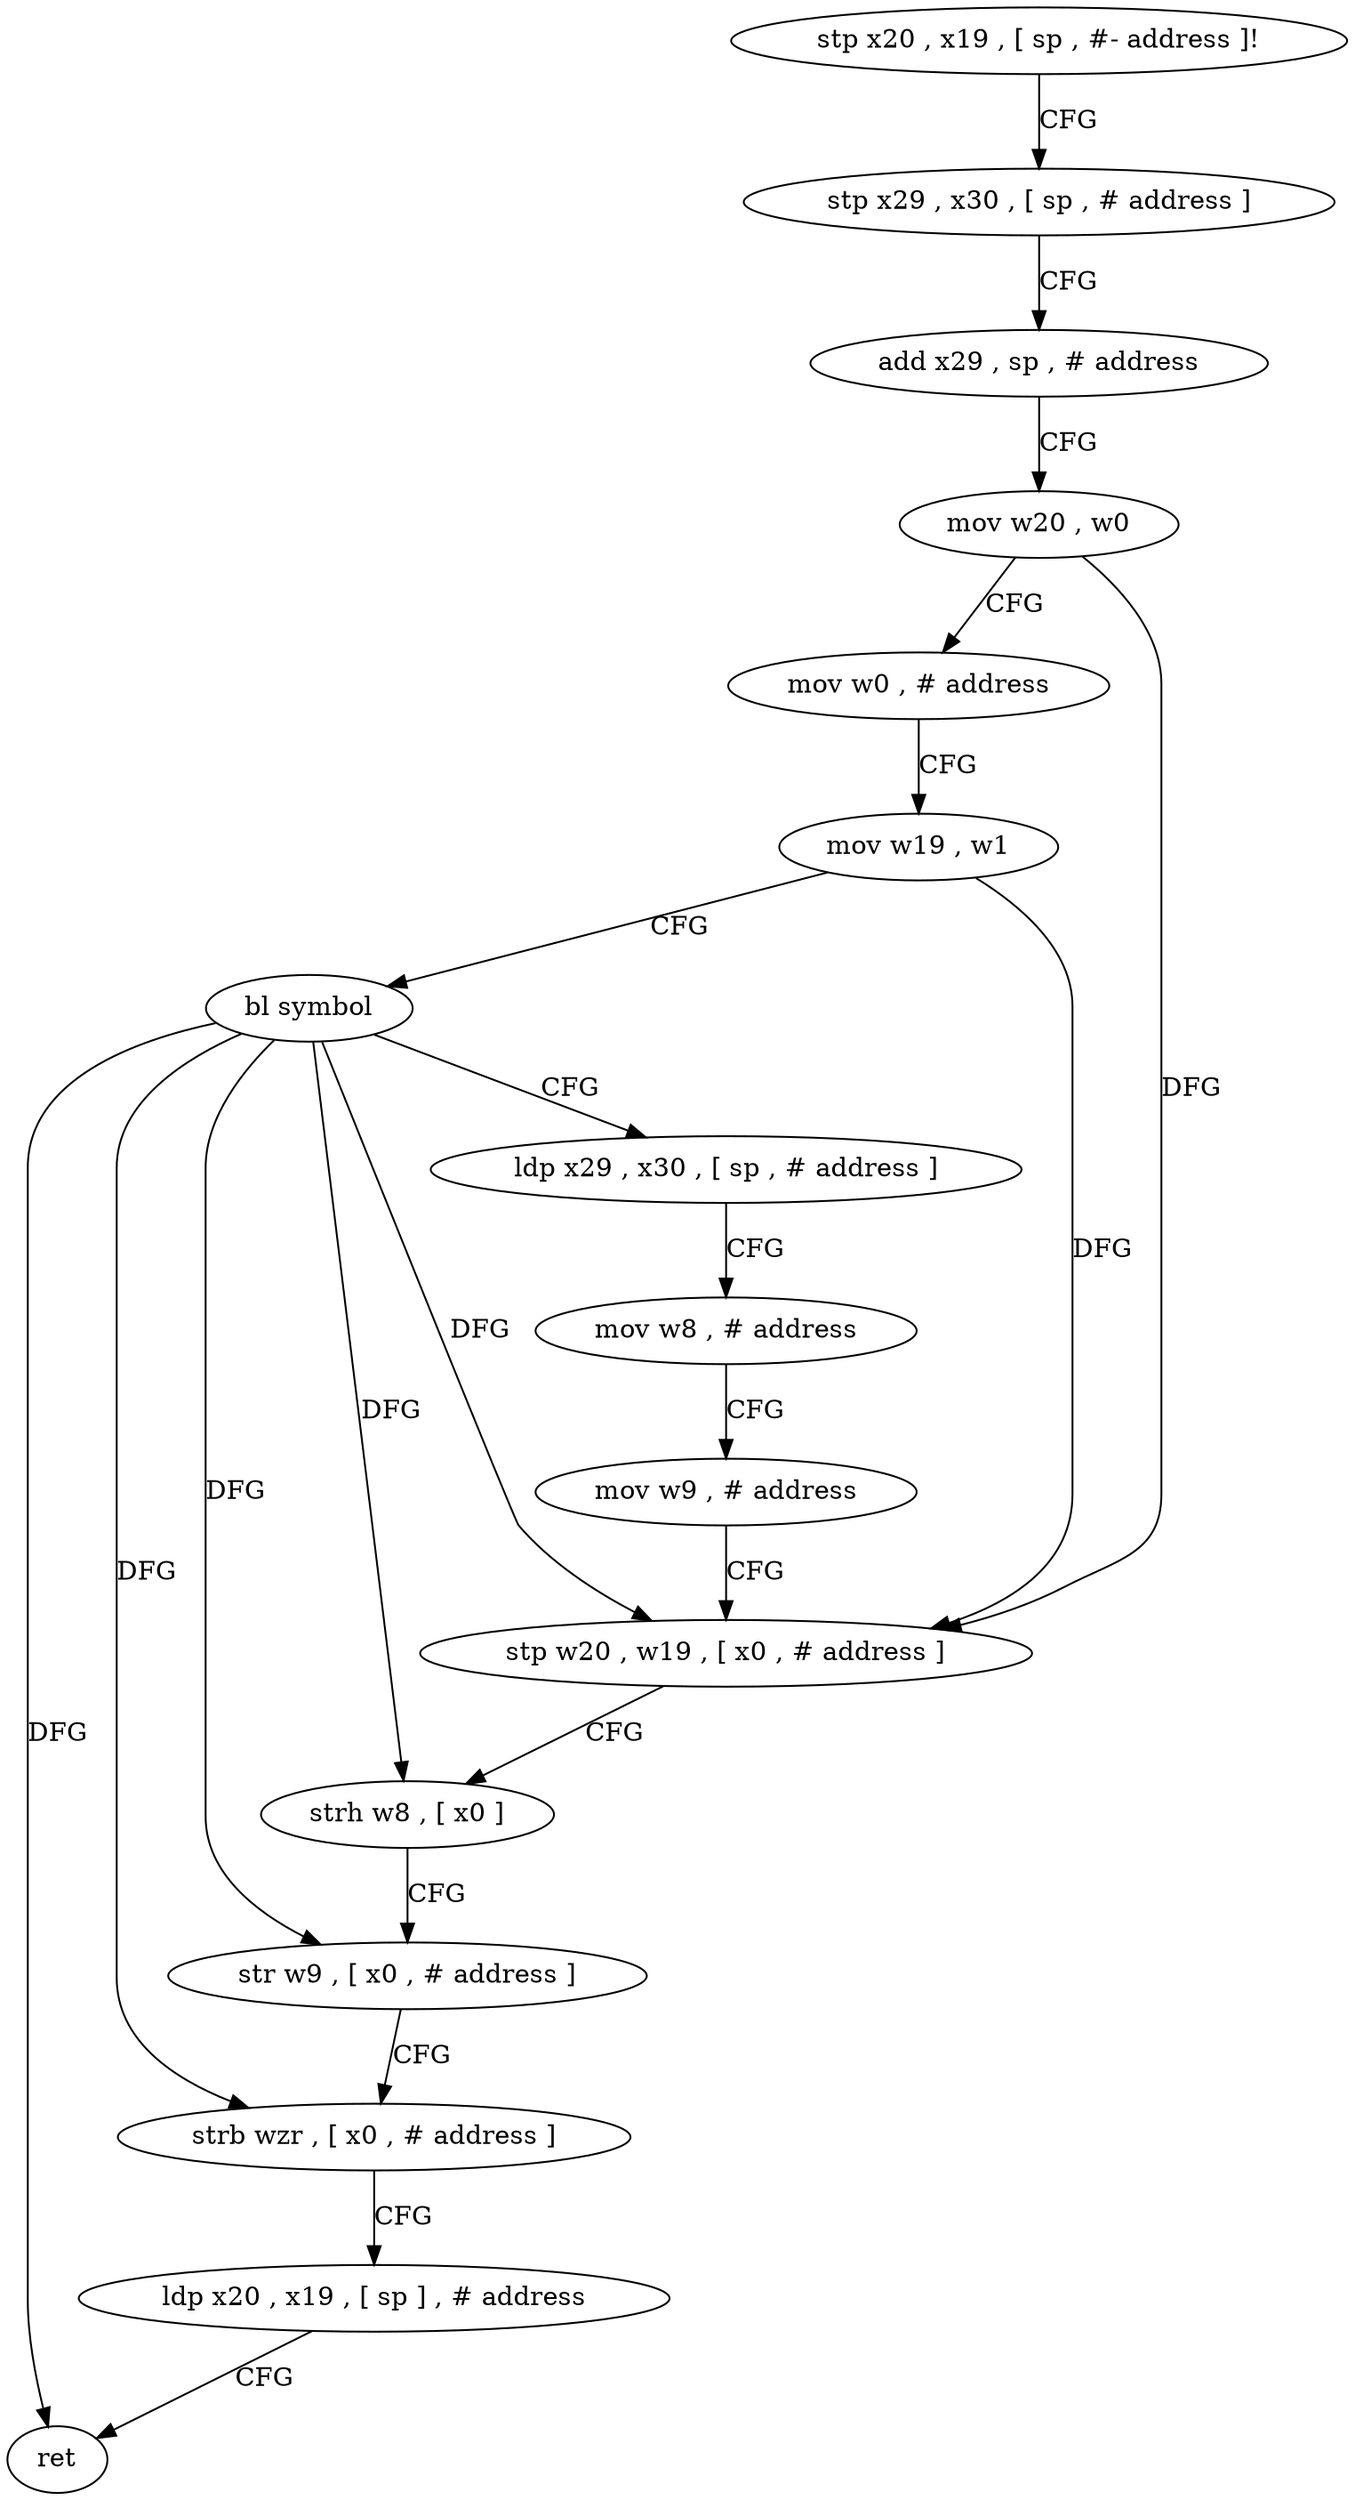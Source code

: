 digraph "func" {
"4246284" [label = "stp x20 , x19 , [ sp , #- address ]!" ]
"4246288" [label = "stp x29 , x30 , [ sp , # address ]" ]
"4246292" [label = "add x29 , sp , # address" ]
"4246296" [label = "mov w20 , w0" ]
"4246300" [label = "mov w0 , # address" ]
"4246304" [label = "mov w19 , w1" ]
"4246308" [label = "bl symbol" ]
"4246312" [label = "ldp x29 , x30 , [ sp , # address ]" ]
"4246316" [label = "mov w8 , # address" ]
"4246320" [label = "mov w9 , # address" ]
"4246324" [label = "stp w20 , w19 , [ x0 , # address ]" ]
"4246328" [label = "strh w8 , [ x0 ]" ]
"4246332" [label = "str w9 , [ x0 , # address ]" ]
"4246336" [label = "strb wzr , [ x0 , # address ]" ]
"4246340" [label = "ldp x20 , x19 , [ sp ] , # address" ]
"4246344" [label = "ret" ]
"4246284" -> "4246288" [ label = "CFG" ]
"4246288" -> "4246292" [ label = "CFG" ]
"4246292" -> "4246296" [ label = "CFG" ]
"4246296" -> "4246300" [ label = "CFG" ]
"4246296" -> "4246324" [ label = "DFG" ]
"4246300" -> "4246304" [ label = "CFG" ]
"4246304" -> "4246308" [ label = "CFG" ]
"4246304" -> "4246324" [ label = "DFG" ]
"4246308" -> "4246312" [ label = "CFG" ]
"4246308" -> "4246324" [ label = "DFG" ]
"4246308" -> "4246328" [ label = "DFG" ]
"4246308" -> "4246332" [ label = "DFG" ]
"4246308" -> "4246336" [ label = "DFG" ]
"4246308" -> "4246344" [ label = "DFG" ]
"4246312" -> "4246316" [ label = "CFG" ]
"4246316" -> "4246320" [ label = "CFG" ]
"4246320" -> "4246324" [ label = "CFG" ]
"4246324" -> "4246328" [ label = "CFG" ]
"4246328" -> "4246332" [ label = "CFG" ]
"4246332" -> "4246336" [ label = "CFG" ]
"4246336" -> "4246340" [ label = "CFG" ]
"4246340" -> "4246344" [ label = "CFG" ]
}
